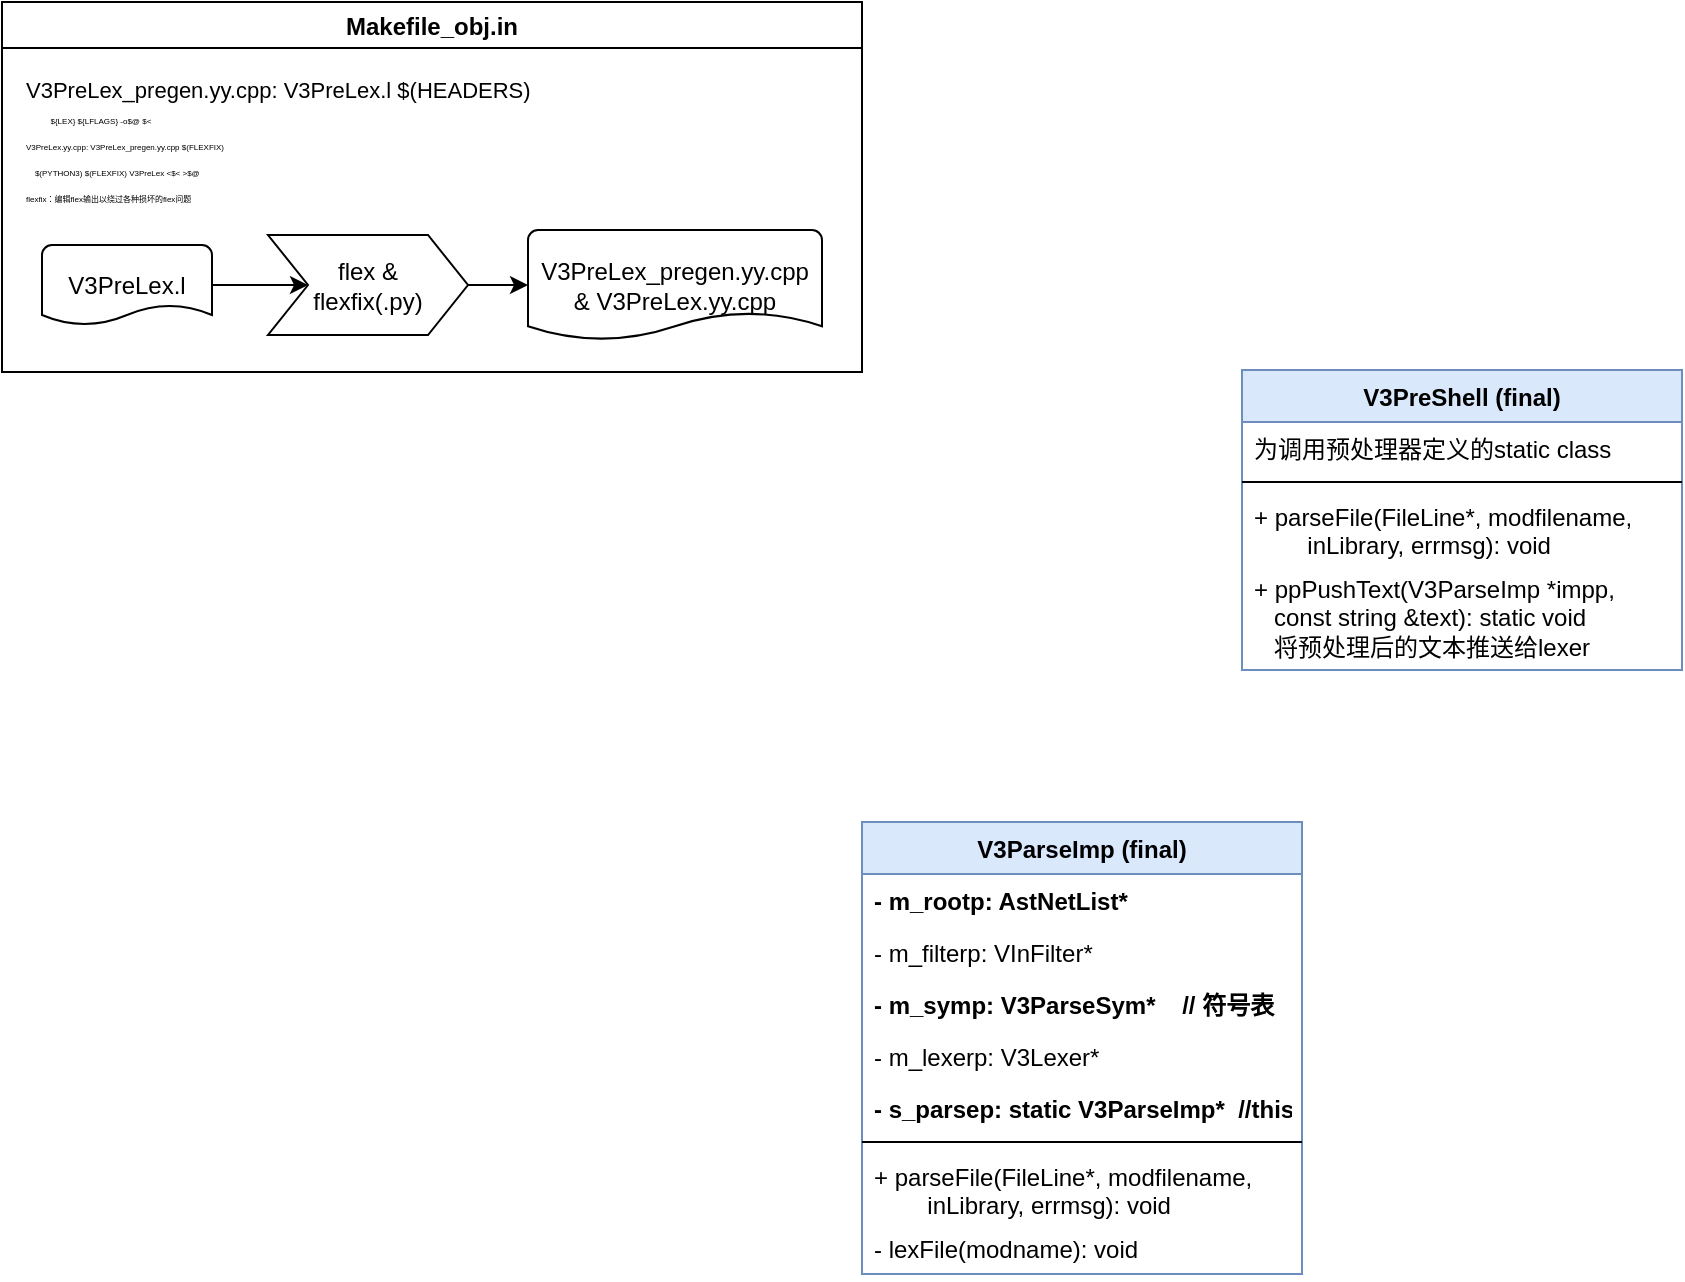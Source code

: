 <mxfile version="14.8.4" type="github">
  <diagram id="IGmrRcJs-5kOvxcU8E9H" name="第 1 页">
    <mxGraphModel dx="2591" dy="762" grid="1" gridSize="10" guides="1" tooltips="1" connect="1" arrows="1" fold="1" page="1" pageScale="1" pageWidth="1169" pageHeight="827" math="0" shadow="0">
      <root>
        <mxCell id="0" />
        <mxCell id="1" parent="0" />
        <mxCell id="jy8tWq2FMprEvK_Brc5D-1" value="Makefile_obj.in" style="swimlane;strokeWidth=1;" vertex="1" parent="1">
          <mxGeometry x="-1090" y="45" width="430" height="185" as="geometry" />
        </mxCell>
        <mxCell id="jy8tWq2FMprEvK_Brc5D-8" value="&lt;font style=&quot;font-size: 11px&quot;&gt;V3PreLex_pregen.yy.cpp: V3PreLex.l $(HEADERS)&lt;br&gt;&amp;nbsp; &amp;nbsp;&amp;nbsp;&lt;span style=&quot;font-size: 4px ; text-align: center&quot;&gt;${LEX} ${LFLAGS} -o$@ $&amp;lt;&lt;br&gt;V3PreLex.yy.cpp: V3PreLex_pregen.yy.cpp $(FLEXFIX)&lt;br&gt;&amp;nbsp; &amp;nbsp; $(PYTHON3) $(FLEXFIX) V3PreLex &amp;lt;$&amp;lt; &amp;gt;$@&lt;br&gt;flexfix：编辑flex输出以绕过各种损坏的flex问题&lt;br&gt;&lt;/span&gt;&lt;/font&gt;" style="text;whiteSpace=wrap;html=1;fontSize=4;verticalAlign=middle;align=left;" vertex="1" parent="jy8tWq2FMprEvK_Brc5D-1">
          <mxGeometry x="10" y="35" width="410" height="70" as="geometry" />
        </mxCell>
        <mxCell id="jy8tWq2FMprEvK_Brc5D-9" value="V3PreLex.l" style="strokeWidth=1;html=1;shape=mxgraph.flowchart.document2;whiteSpace=wrap;size=0.25;" vertex="1" parent="jy8tWq2FMprEvK_Brc5D-1">
          <mxGeometry x="20" y="121.5" width="85" height="40" as="geometry" />
        </mxCell>
        <mxCell id="jy8tWq2FMprEvK_Brc5D-10" value="flex &amp;amp;&lt;br&gt;flexfix(.py)" style="shape=step;perimeter=stepPerimeter;whiteSpace=wrap;html=1;fixedSize=1;strokeWidth=1;" vertex="1" parent="jy8tWq2FMprEvK_Brc5D-1">
          <mxGeometry x="133" y="116.5" width="100" height="50" as="geometry" />
        </mxCell>
        <mxCell id="jy8tWq2FMprEvK_Brc5D-11" value="" style="edgeStyle=orthogonalEdgeStyle;rounded=0;jumpSize=6;orthogonalLoop=1;jettySize=auto;html=1;strokeWidth=1;" edge="1" parent="jy8tWq2FMprEvK_Brc5D-1" source="jy8tWq2FMprEvK_Brc5D-9" target="jy8tWq2FMprEvK_Brc5D-10">
          <mxGeometry relative="1" as="geometry" />
        </mxCell>
        <mxCell id="jy8tWq2FMprEvK_Brc5D-12" value="V3PreLex_pregen.yy.cpp&lt;br&gt;&amp;amp;&amp;nbsp;V3PreLex.yy.cpp" style="strokeWidth=1;html=1;shape=mxgraph.flowchart.document2;whiteSpace=wrap;size=0.25;" vertex="1" parent="jy8tWq2FMprEvK_Brc5D-1">
          <mxGeometry x="263" y="114" width="147" height="55" as="geometry" />
        </mxCell>
        <mxCell id="jy8tWq2FMprEvK_Brc5D-13" value="" style="edgeStyle=orthogonalEdgeStyle;rounded=0;jumpSize=6;orthogonalLoop=1;jettySize=auto;html=1;strokeWidth=1;" edge="1" parent="jy8tWq2FMprEvK_Brc5D-1" source="jy8tWq2FMprEvK_Brc5D-10" target="jy8tWq2FMprEvK_Brc5D-12">
          <mxGeometry relative="1" as="geometry" />
        </mxCell>
        <mxCell id="jy8tWq2FMprEvK_Brc5D-14" value="V3ParseImp (final)" style="swimlane;fontStyle=1;align=center;verticalAlign=top;childLayout=stackLayout;horizontal=1;startSize=26;horizontalStack=0;resizeParent=1;resizeParentMax=0;resizeLast=0;collapsible=1;marginBottom=0;fillColor=#dae8fc;strokeColor=#6c8ebf;" vertex="1" parent="1">
          <mxGeometry x="-660" y="455" width="220" height="226" as="geometry">
            <mxRectangle x="-276.5" y="404" width="140" height="26" as="alternateBounds" />
          </mxGeometry>
        </mxCell>
        <mxCell id="jy8tWq2FMprEvK_Brc5D-15" value="- m_rootp: AstNetList*" style="text;strokeColor=none;fillColor=none;align=left;verticalAlign=middle;spacingLeft=4;spacingRight=4;overflow=hidden;rotatable=0;points=[[0,0.5],[1,0.5]];portConstraint=eastwest;fontStyle=1" vertex="1" parent="jy8tWq2FMprEvK_Brc5D-14">
          <mxGeometry y="26" width="220" height="26" as="geometry" />
        </mxCell>
        <mxCell id="jy8tWq2FMprEvK_Brc5D-16" value="- m_filterp: VInFilter*" style="text;strokeColor=none;fillColor=none;align=left;verticalAlign=middle;spacingLeft=4;spacingRight=4;overflow=hidden;rotatable=0;points=[[0,0.5],[1,0.5]];portConstraint=eastwest;" vertex="1" parent="jy8tWq2FMprEvK_Brc5D-14">
          <mxGeometry y="52" width="220" height="26" as="geometry" />
        </mxCell>
        <mxCell id="jy8tWq2FMprEvK_Brc5D-17" value="- m_symp: V3ParseSym*    // 符号表" style="text;strokeColor=none;fillColor=none;align=left;verticalAlign=top;spacingLeft=4;spacingRight=4;overflow=hidden;rotatable=0;points=[[0,0.5],[1,0.5]];portConstraint=eastwest;fontStyle=1" vertex="1" parent="jy8tWq2FMprEvK_Brc5D-14">
          <mxGeometry y="78" width="220" height="26" as="geometry" />
        </mxCell>
        <mxCell id="jy8tWq2FMprEvK_Brc5D-18" value="- m_lexerp: V3Lexer*" style="text;strokeColor=none;fillColor=none;align=left;verticalAlign=middle;spacingLeft=4;spacingRight=4;overflow=hidden;rotatable=0;points=[[0,0.5],[1,0.5]];portConstraint=eastwest;" vertex="1" parent="jy8tWq2FMprEvK_Brc5D-14">
          <mxGeometry y="104" width="220" height="26" as="geometry" />
        </mxCell>
        <mxCell id="jy8tWq2FMprEvK_Brc5D-19" value="- s_parsep: static V3ParseImp*  //this" style="text;strokeColor=none;fillColor=none;align=left;verticalAlign=middle;spacingLeft=4;spacingRight=4;overflow=hidden;rotatable=0;points=[[0,0.5],[1,0.5]];portConstraint=eastwest;fontStyle=1" vertex="1" parent="jy8tWq2FMprEvK_Brc5D-14">
          <mxGeometry y="130" width="220" height="26" as="geometry" />
        </mxCell>
        <mxCell id="jy8tWq2FMprEvK_Brc5D-20" value="" style="line;strokeWidth=1;fillColor=none;align=left;verticalAlign=middle;spacingTop=-1;spacingLeft=3;spacingRight=3;rotatable=0;labelPosition=right;points=[];portConstraint=eastwest;" vertex="1" parent="jy8tWq2FMprEvK_Brc5D-14">
          <mxGeometry y="156" width="220" height="8" as="geometry" />
        </mxCell>
        <mxCell id="jy8tWq2FMprEvK_Brc5D-21" value="+ parseFile(FileLine*, modfilename, &#xa;        inLibrary, errmsg): void" style="text;strokeColor=none;fillColor=none;align=left;verticalAlign=top;spacingLeft=4;spacingRight=4;overflow=hidden;rotatable=0;points=[[0,0.5],[1,0.5]];portConstraint=eastwest;" vertex="1" parent="jy8tWq2FMprEvK_Brc5D-14">
          <mxGeometry y="164" width="220" height="36" as="geometry" />
        </mxCell>
        <mxCell id="jy8tWq2FMprEvK_Brc5D-22" value="- lexFile(modname): void" style="text;strokeColor=none;fillColor=none;align=left;verticalAlign=top;spacingLeft=4;spacingRight=4;overflow=hidden;rotatable=0;points=[[0,0.5],[1,0.5]];portConstraint=eastwest;" vertex="1" parent="jy8tWq2FMprEvK_Brc5D-14">
          <mxGeometry y="200" width="220" height="26" as="geometry" />
        </mxCell>
        <mxCell id="jy8tWq2FMprEvK_Brc5D-23" value="V3PreShell (final)" style="swimlane;fontStyle=1;align=center;verticalAlign=top;childLayout=stackLayout;horizontal=1;startSize=26;horizontalStack=0;resizeParent=1;resizeParentMax=0;resizeLast=0;collapsible=1;marginBottom=0;fillColor=#dae8fc;strokeColor=#6c8ebf;" vertex="1" parent="1">
          <mxGeometry x="-470" y="229" width="220" height="150" as="geometry">
            <mxRectangle x="-530" y="330" width="120" height="26" as="alternateBounds" />
          </mxGeometry>
        </mxCell>
        <mxCell id="jy8tWq2FMprEvK_Brc5D-24" value="为调用预处理器定义的static class" style="text;strokeColor=none;fillColor=none;align=left;verticalAlign=top;spacingLeft=4;spacingRight=4;overflow=hidden;rotatable=0;points=[[0,0.5],[1,0.5]];portConstraint=eastwest;" vertex="1" parent="jy8tWq2FMprEvK_Brc5D-23">
          <mxGeometry y="26" width="220" height="26" as="geometry" />
        </mxCell>
        <mxCell id="jy8tWq2FMprEvK_Brc5D-25" value="" style="line;strokeWidth=1;fillColor=none;align=left;verticalAlign=middle;spacingTop=-1;spacingLeft=3;spacingRight=3;rotatable=0;labelPosition=right;points=[];portConstraint=eastwest;" vertex="1" parent="jy8tWq2FMprEvK_Brc5D-23">
          <mxGeometry y="52" width="220" height="8" as="geometry" />
        </mxCell>
        <mxCell id="jy8tWq2FMprEvK_Brc5D-26" value="+ parseFile(FileLine*, modfilename, &#xa;        inLibrary, errmsg): void" style="text;strokeColor=none;fillColor=none;align=left;verticalAlign=top;spacingLeft=4;spacingRight=4;overflow=hidden;rotatable=0;points=[[0,0.5],[1,0.5]];portConstraint=eastwest;" vertex="1" parent="jy8tWq2FMprEvK_Brc5D-23">
          <mxGeometry y="60" width="220" height="36" as="geometry" />
        </mxCell>
        <mxCell id="jy8tWq2FMprEvK_Brc5D-27" value="+ ppPushText(V3ParseImp *impp, &#xa;   const string &amp;text): static void&#xa;   将预处理后的文本推送给lexer" style="text;strokeColor=none;fillColor=none;align=left;verticalAlign=top;spacingLeft=4;spacingRight=4;overflow=hidden;rotatable=0;points=[[0,0.5],[1,0.5]];portConstraint=eastwest;whiteSpace=wrap;" vertex="1" parent="jy8tWq2FMprEvK_Brc5D-23">
          <mxGeometry y="96" width="220" height="54" as="geometry" />
        </mxCell>
      </root>
    </mxGraphModel>
  </diagram>
</mxfile>
